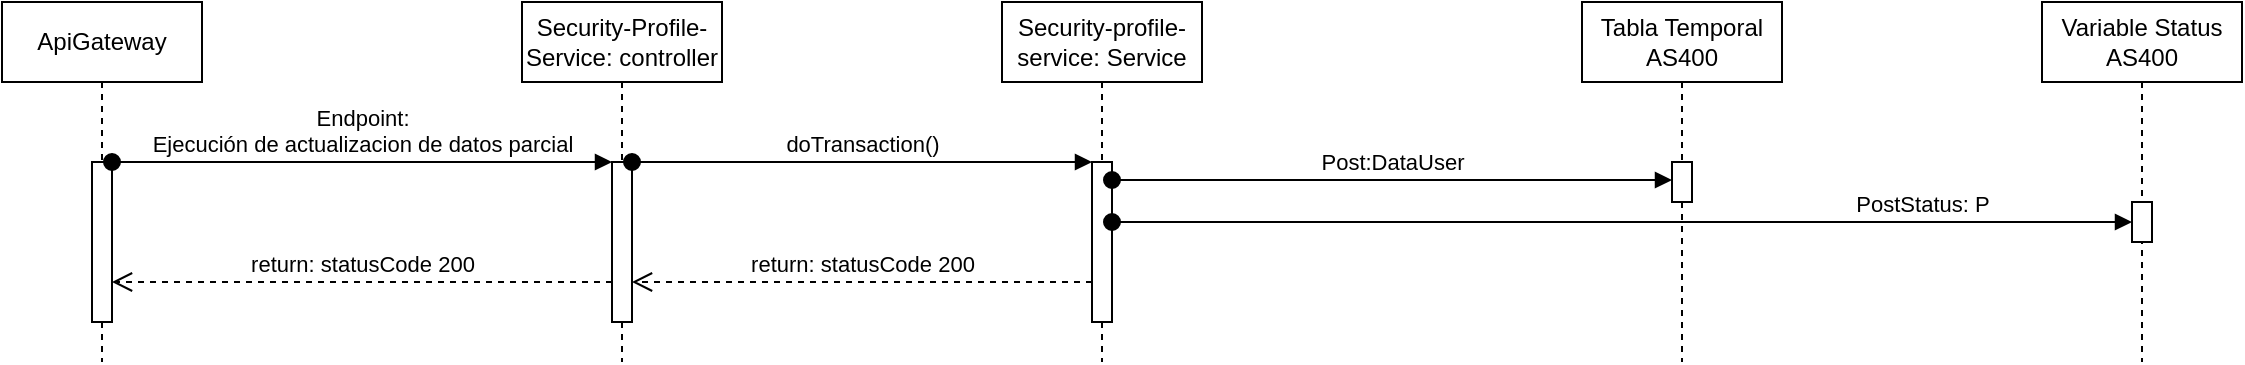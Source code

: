 <mxfile version="22.0.8" type="github">
  <diagram name="Page-1" id="2YBvvXClWsGukQMizWep">
    <mxGraphModel dx="553" dy="217" grid="1" gridSize="10" guides="1" tooltips="1" connect="1" arrows="1" fold="1" page="1" pageScale="1" pageWidth="850" pageHeight="1100" math="0" shadow="0">
      <root>
        <mxCell id="0" />
        <mxCell id="1" parent="0" />
        <mxCell id="aM9ryv3xv72pqoxQDRHE-1" value="ApiGateway" style="shape=umlLifeline;perimeter=lifelinePerimeter;whiteSpace=wrap;html=1;container=0;dropTarget=0;collapsible=0;recursiveResize=0;outlineConnect=0;portConstraint=eastwest;newEdgeStyle={&quot;edgeStyle&quot;:&quot;elbowEdgeStyle&quot;,&quot;elbow&quot;:&quot;vertical&quot;,&quot;curved&quot;:0,&quot;rounded&quot;:0};" parent="1" vertex="1">
          <mxGeometry x="60" y="40" width="100" height="180" as="geometry" />
        </mxCell>
        <mxCell id="aM9ryv3xv72pqoxQDRHE-2" value="" style="html=1;points=[];perimeter=orthogonalPerimeter;outlineConnect=0;targetShapes=umlLifeline;portConstraint=eastwest;newEdgeStyle={&quot;edgeStyle&quot;:&quot;elbowEdgeStyle&quot;,&quot;elbow&quot;:&quot;vertical&quot;,&quot;curved&quot;:0,&quot;rounded&quot;:0};" parent="aM9ryv3xv72pqoxQDRHE-1" vertex="1">
          <mxGeometry x="45" y="80" width="10" height="80" as="geometry" />
        </mxCell>
        <mxCell id="aM9ryv3xv72pqoxQDRHE-5" value="Security-Profile-Service: controller" style="shape=umlLifeline;perimeter=lifelinePerimeter;whiteSpace=wrap;html=1;container=0;dropTarget=0;collapsible=0;recursiveResize=0;outlineConnect=0;portConstraint=eastwest;newEdgeStyle={&quot;edgeStyle&quot;:&quot;elbowEdgeStyle&quot;,&quot;elbow&quot;:&quot;vertical&quot;,&quot;curved&quot;:0,&quot;rounded&quot;:0};" parent="1" vertex="1">
          <mxGeometry x="320" y="40" width="100" height="180" as="geometry" />
        </mxCell>
        <mxCell id="aM9ryv3xv72pqoxQDRHE-6" value="" style="html=1;points=[];perimeter=orthogonalPerimeter;outlineConnect=0;targetShapes=umlLifeline;portConstraint=eastwest;newEdgeStyle={&quot;edgeStyle&quot;:&quot;elbowEdgeStyle&quot;,&quot;elbow&quot;:&quot;vertical&quot;,&quot;curved&quot;:0,&quot;rounded&quot;:0};" parent="aM9ryv3xv72pqoxQDRHE-5" vertex="1">
          <mxGeometry x="45" y="80" width="10" height="80" as="geometry" />
        </mxCell>
        <mxCell id="aM9ryv3xv72pqoxQDRHE-8" value="return: statusCode 200" style="html=1;verticalAlign=bottom;endArrow=open;dashed=1;endSize=8;edgeStyle=elbowEdgeStyle;elbow=vertical;curved=0;rounded=0;" parent="1" source="aM9ryv3xv72pqoxQDRHE-6" target="aM9ryv3xv72pqoxQDRHE-2" edge="1">
          <mxGeometry relative="1" as="geometry">
            <mxPoint x="195" y="205" as="targetPoint" />
            <Array as="points">
              <mxPoint x="310" y="180" />
              <mxPoint x="190" y="280" />
            </Array>
            <mxPoint as="offset" />
          </mxGeometry>
        </mxCell>
        <mxCell id="FI193_5nIHVydDVwX6zQ-1" value="Security-profile-service: Service" style="shape=umlLifeline;perimeter=lifelinePerimeter;whiteSpace=wrap;html=1;container=0;dropTarget=0;collapsible=0;recursiveResize=0;outlineConnect=0;portConstraint=eastwest;newEdgeStyle={&quot;edgeStyle&quot;:&quot;elbowEdgeStyle&quot;,&quot;elbow&quot;:&quot;vertical&quot;,&quot;curved&quot;:0,&quot;rounded&quot;:0};" parent="1" vertex="1">
          <mxGeometry x="560" y="40" width="100" height="180" as="geometry" />
        </mxCell>
        <mxCell id="FI193_5nIHVydDVwX6zQ-2" value="" style="html=1;points=[];perimeter=orthogonalPerimeter;outlineConnect=0;targetShapes=umlLifeline;portConstraint=eastwest;newEdgeStyle={&quot;edgeStyle&quot;:&quot;elbowEdgeStyle&quot;,&quot;elbow&quot;:&quot;vertical&quot;,&quot;curved&quot;:0,&quot;rounded&quot;:0};" parent="FI193_5nIHVydDVwX6zQ-1" vertex="1">
          <mxGeometry x="45" y="80" width="10" height="80" as="geometry" />
        </mxCell>
        <mxCell id="FI193_5nIHVydDVwX6zQ-3" value="Tabla Temporal AS400" style="shape=umlLifeline;perimeter=lifelinePerimeter;whiteSpace=wrap;html=1;container=0;dropTarget=0;collapsible=0;recursiveResize=0;outlineConnect=0;portConstraint=eastwest;newEdgeStyle={&quot;edgeStyle&quot;:&quot;elbowEdgeStyle&quot;,&quot;elbow&quot;:&quot;vertical&quot;,&quot;curved&quot;:0,&quot;rounded&quot;:0};" parent="1" vertex="1">
          <mxGeometry x="850" y="40" width="100" height="180" as="geometry" />
        </mxCell>
        <mxCell id="FI193_5nIHVydDVwX6zQ-4" value="" style="html=1;points=[];perimeter=orthogonalPerimeter;outlineConnect=0;targetShapes=umlLifeline;portConstraint=eastwest;newEdgeStyle={&quot;edgeStyle&quot;:&quot;elbowEdgeStyle&quot;,&quot;elbow&quot;:&quot;vertical&quot;,&quot;curved&quot;:0,&quot;rounded&quot;:0};" parent="FI193_5nIHVydDVwX6zQ-3" vertex="1">
          <mxGeometry x="45" y="80" width="10" height="20" as="geometry" />
        </mxCell>
        <mxCell id="FI193_5nIHVydDVwX6zQ-5" value="Variable Status AS400" style="shape=umlLifeline;perimeter=lifelinePerimeter;whiteSpace=wrap;html=1;container=0;dropTarget=0;collapsible=0;recursiveResize=0;outlineConnect=0;portConstraint=eastwest;newEdgeStyle={&quot;edgeStyle&quot;:&quot;elbowEdgeStyle&quot;,&quot;elbow&quot;:&quot;vertical&quot;,&quot;curved&quot;:0,&quot;rounded&quot;:0};" parent="1" vertex="1">
          <mxGeometry x="1080" y="40" width="100" height="180" as="geometry" />
        </mxCell>
        <mxCell id="FI193_5nIHVydDVwX6zQ-6" value="" style="html=1;points=[];perimeter=orthogonalPerimeter;outlineConnect=0;targetShapes=umlLifeline;portConstraint=eastwest;newEdgeStyle={&quot;edgeStyle&quot;:&quot;elbowEdgeStyle&quot;,&quot;elbow&quot;:&quot;vertical&quot;,&quot;curved&quot;:0,&quot;rounded&quot;:0};" parent="FI193_5nIHVydDVwX6zQ-5" vertex="1">
          <mxGeometry x="45" y="100" width="10" height="20" as="geometry" />
        </mxCell>
        <mxCell id="aM9ryv3xv72pqoxQDRHE-3" value="Endpoint:&lt;br&gt;Ejecución de actualizacion de datos parcial" style="html=1;verticalAlign=bottom;startArrow=oval;endArrow=block;startSize=8;edgeStyle=elbowEdgeStyle;elbow=vertical;curved=0;rounded=0;" parent="1" source="aM9ryv3xv72pqoxQDRHE-2" target="aM9ryv3xv72pqoxQDRHE-6" edge="1">
          <mxGeometry relative="1" as="geometry">
            <mxPoint x="150" y="120" as="sourcePoint" />
            <mxPoint x="210.0" y="120.31" as="targetPoint" />
            <Array as="points">
              <mxPoint x="210" y="120" />
            </Array>
            <mxPoint as="offset" />
          </mxGeometry>
        </mxCell>
        <mxCell id="FI193_5nIHVydDVwX6zQ-7" value="doTransaction()" style="html=1;verticalAlign=bottom;startArrow=oval;endArrow=block;startSize=8;edgeStyle=elbowEdgeStyle;elbow=vertical;curved=0;rounded=0;" parent="1" source="aM9ryv3xv72pqoxQDRHE-6" target="FI193_5nIHVydDVwX6zQ-2" edge="1">
          <mxGeometry relative="1" as="geometry">
            <mxPoint x="390" y="130" as="sourcePoint" />
            <mxPoint x="640" y="130" as="targetPoint" />
            <Array as="points">
              <mxPoint x="560" y="120" />
              <mxPoint x="485" y="130" />
            </Array>
            <mxPoint as="offset" />
          </mxGeometry>
        </mxCell>
        <mxCell id="FI193_5nIHVydDVwX6zQ-8" value="Post:DataUser" style="html=1;verticalAlign=bottom;startArrow=oval;endArrow=block;startSize=8;edgeStyle=elbowEdgeStyle;elbow=vertical;curved=0;rounded=0;" parent="1" edge="1">
          <mxGeometry relative="1" as="geometry">
            <mxPoint x="615" y="129" as="sourcePoint" />
            <mxPoint x="895" y="129" as="targetPoint" />
            <Array as="points">
              <mxPoint x="815" y="129" />
              <mxPoint x="740" y="139" />
            </Array>
            <mxPoint as="offset" />
          </mxGeometry>
        </mxCell>
        <mxCell id="FI193_5nIHVydDVwX6zQ-9" value="PostStatus: P" style="html=1;verticalAlign=bottom;startArrow=oval;endArrow=block;startSize=8;edgeStyle=elbowEdgeStyle;elbow=vertical;curved=0;rounded=0;" parent="1" source="FI193_5nIHVydDVwX6zQ-2" target="FI193_5nIHVydDVwX6zQ-6" edge="1">
          <mxGeometry x="0.588" relative="1" as="geometry">
            <mxPoint x="670" y="160" as="sourcePoint" />
            <mxPoint x="950" y="160" as="targetPoint" />
            <Array as="points">
              <mxPoint x="1070" y="150" />
              <mxPoint x="870" y="160" />
              <mxPoint x="795" y="170" />
            </Array>
            <mxPoint as="offset" />
          </mxGeometry>
        </mxCell>
        <mxCell id="FI193_5nIHVydDVwX6zQ-10" value="return: statusCode 200" style="html=1;verticalAlign=bottom;endArrow=open;dashed=1;endSize=8;edgeStyle=elbowEdgeStyle;elbow=vertical;curved=0;rounded=0;" parent="1" source="FI193_5nIHVydDVwX6zQ-2" target="aM9ryv3xv72pqoxQDRHE-6" edge="1">
          <mxGeometry relative="1" as="geometry">
            <mxPoint x="380" y="190" as="targetPoint" />
            <Array as="points">
              <mxPoint x="570" y="180" />
              <mxPoint x="425" y="189.76" />
            </Array>
            <mxPoint x="600" y="189.76" as="sourcePoint" />
          </mxGeometry>
        </mxCell>
      </root>
    </mxGraphModel>
  </diagram>
</mxfile>
